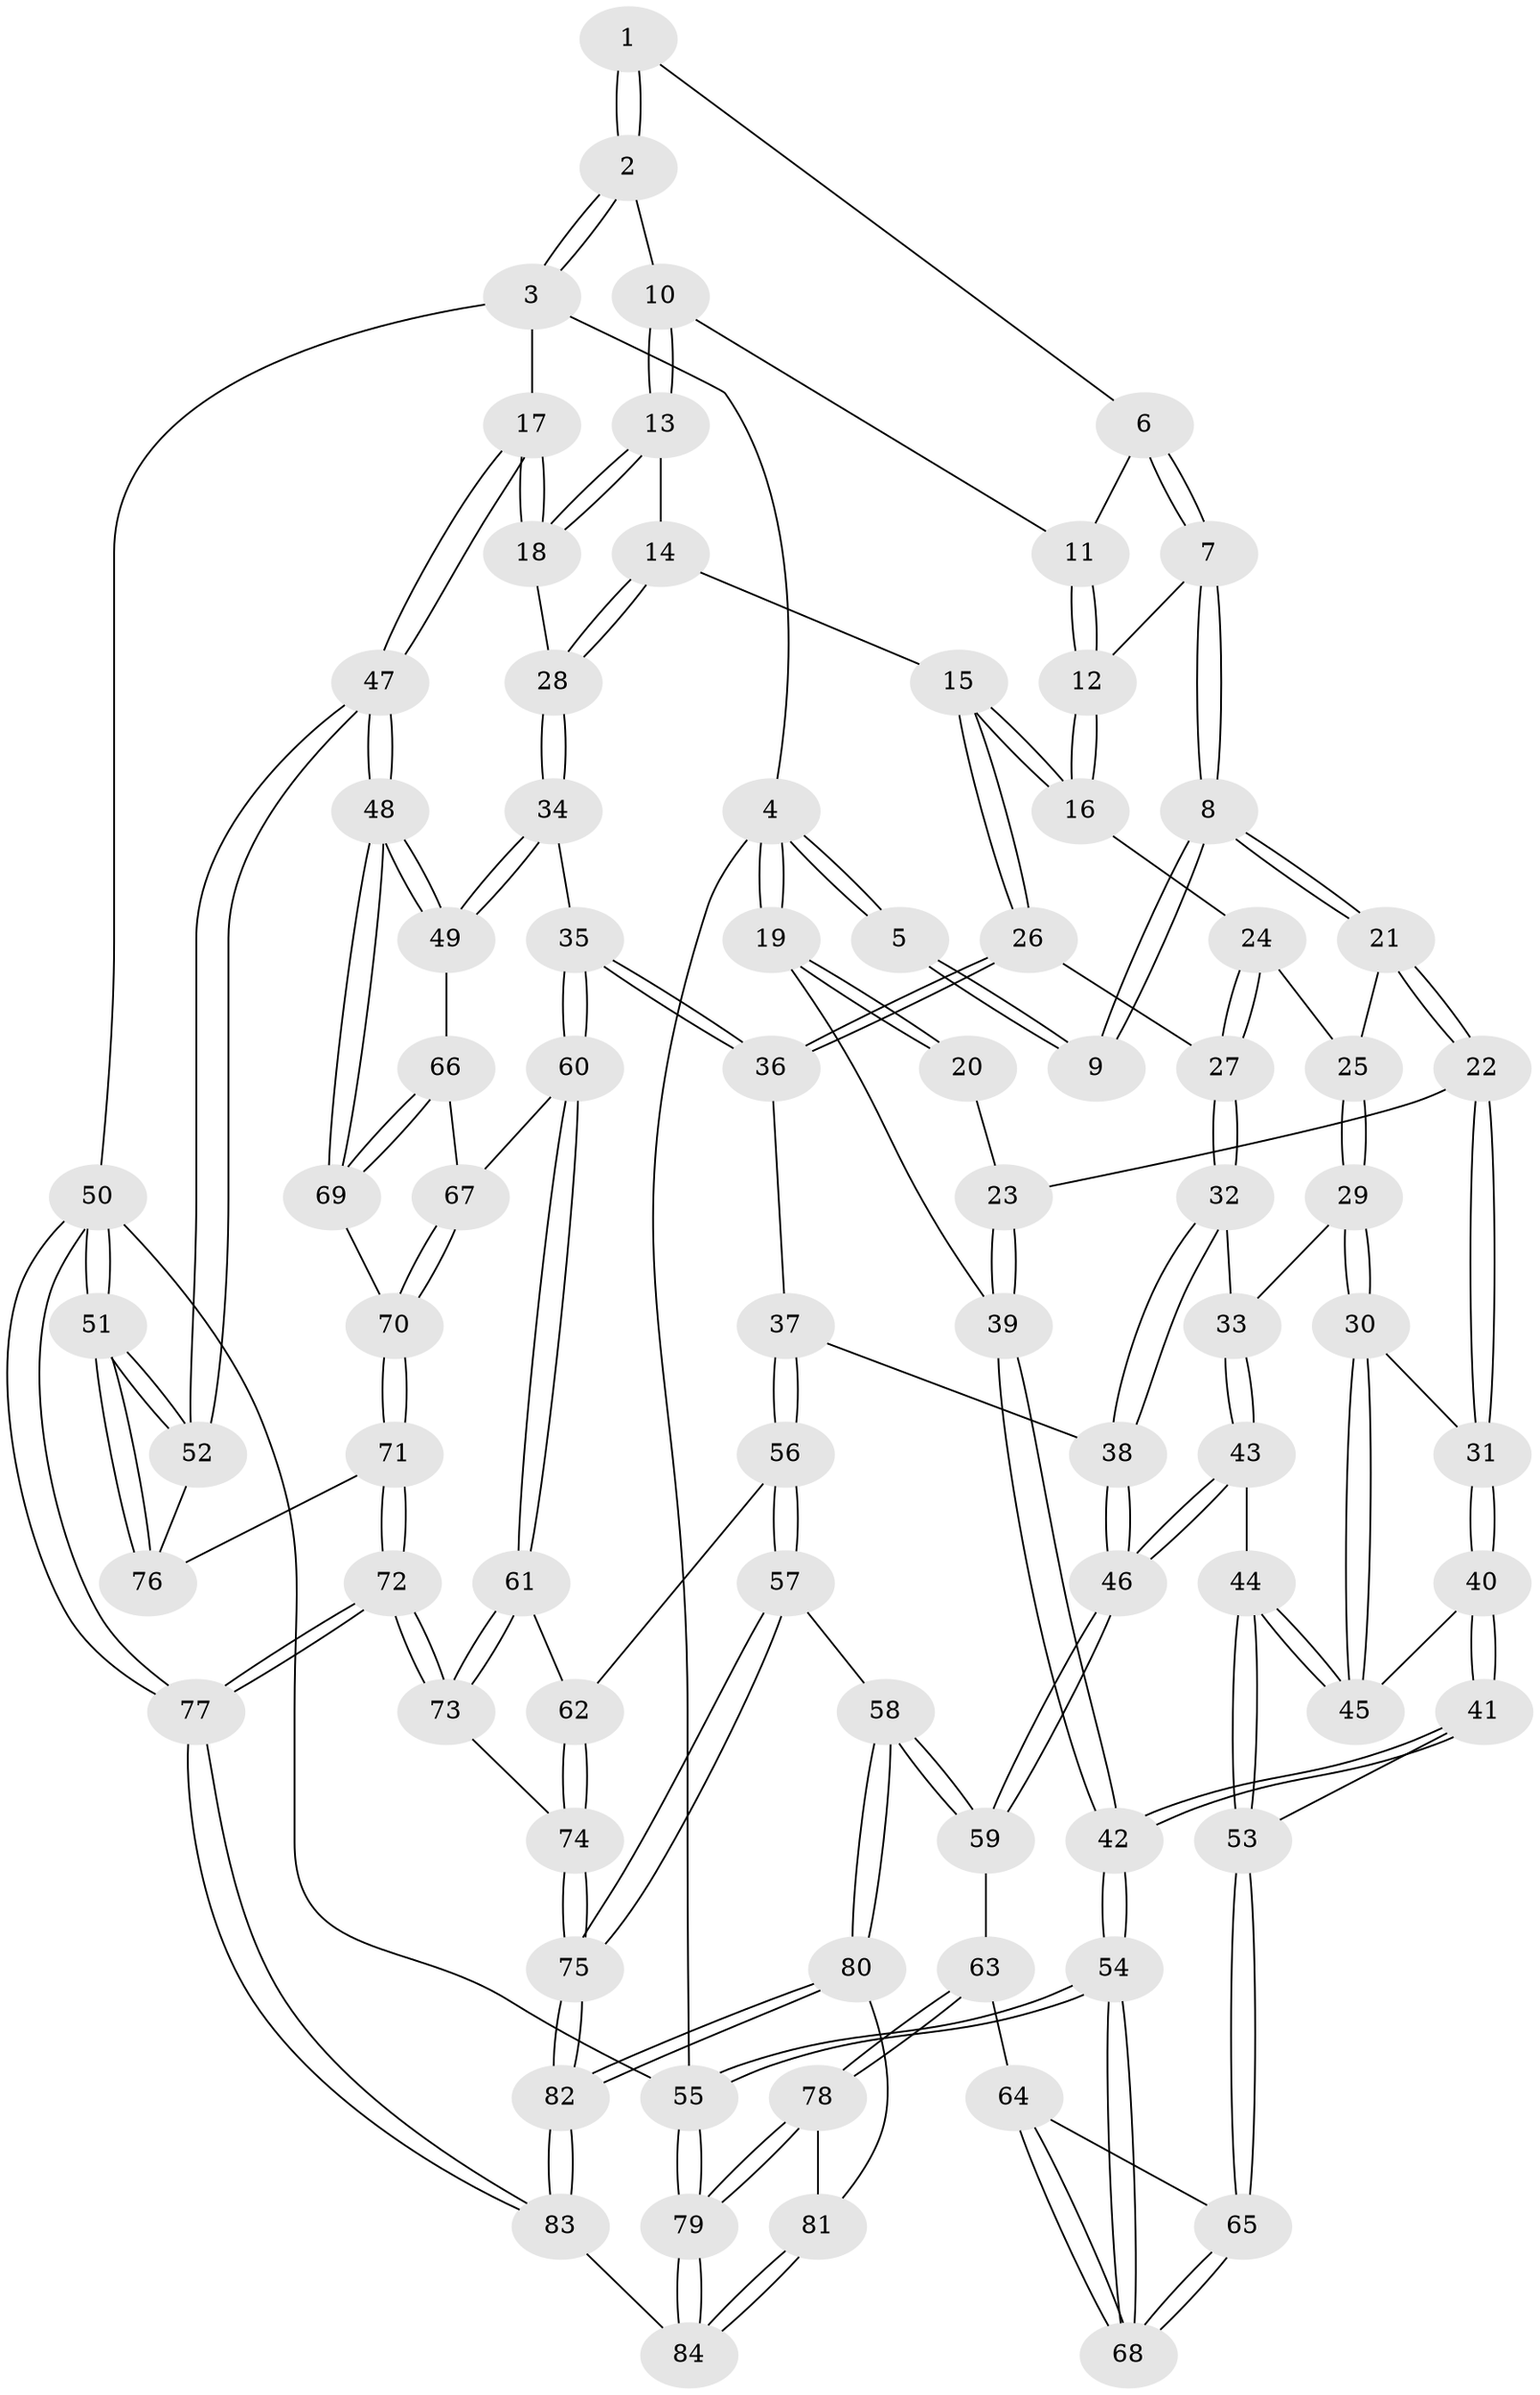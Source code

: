 // coarse degree distribution, {3: 0.4523809523809524, 2: 0.07142857142857142, 5: 0.023809523809523808, 4: 0.42857142857142855, 6: 0.023809523809523808}
// Generated by graph-tools (version 1.1) at 2025/38/03/04/25 23:38:22]
// undirected, 84 vertices, 207 edges
graph export_dot {
  node [color=gray90,style=filled];
  1 [pos="+0.35669612071179946+0"];
  2 [pos="+0.7180420390901706+0"];
  3 [pos="+1+0"];
  4 [pos="+0+0"];
  5 [pos="+0.21531794976600308+0"];
  6 [pos="+0.35633313577487513+0"];
  7 [pos="+0.33612922082440205+0.06135246065196432"];
  8 [pos="+0.21634721627762166+0.19226650966305278"];
  9 [pos="+0.14918317973294265+0.05337076283086596"];
  10 [pos="+0.5092758563589362+0.09130046571516266"];
  11 [pos="+0.45940086656177853+0.09571999575793066"];
  12 [pos="+0.4141252284745684+0.1615154524419728"];
  13 [pos="+0.5172159716214727+0.12665771599113976"];
  14 [pos="+0.5333997654353914+0.23863075514810955"];
  15 [pos="+0.4958708892069123+0.2681220047494403"];
  16 [pos="+0.41730864604356666+0.22572802626740698"];
  17 [pos="+1+0"];
  18 [pos="+0.9563213828430671+0.09341500009828868"];
  19 [pos="+0+0"];
  20 [pos="+0.09071210923202662+0.06517643643643335"];
  21 [pos="+0.2154903457339993+0.20646843373895044"];
  22 [pos="+0.03338145942525117+0.26390534939725296"];
  23 [pos="+0+0.25115191007662346"];
  24 [pos="+0.34148942020070866+0.23439988452555585"];
  25 [pos="+0.2468789266570572+0.23873913697927526"];
  26 [pos="+0.49535263804966406+0.28977732390206823"];
  27 [pos="+0.3889967262531995+0.3774870767240486"];
  28 [pos="+0.9120761918941251+0.14570322582793963"];
  29 [pos="+0.25870549441667934+0.3428837836816708"];
  30 [pos="+0.2168080432138718+0.40333063348938203"];
  31 [pos="+0.12354709698332735+0.4157116196446097"];
  32 [pos="+0.3748959367219378+0.39165897498535124"];
  33 [pos="+0.3334810561444466+0.3850299975853858"];
  34 [pos="+0.7699597419250799+0.47544759090304706"];
  35 [pos="+0.7369469662927858+0.4989822310152591"];
  36 [pos="+0.5870928249198097+0.4837253540556641"];
  37 [pos="+0.4801728534880917+0.5429032300201491"];
  38 [pos="+0.4513687295689167+0.5407969571843699"];
  39 [pos="+0+0.2641778320897811"];
  40 [pos="+0.08189480277095831+0.4871308422147479"];
  41 [pos="+0.06209156060467849+0.5151908357558667"];
  42 [pos="+0+0.48981886852907547"];
  43 [pos="+0.2889705646040776+0.5751564295880593"];
  44 [pos="+0.27122371583518295+0.5713812144232058"];
  45 [pos="+0.23716377064581382+0.4819716029119903"];
  46 [pos="+0.32249064075740774+0.5892701952417088"];
  47 [pos="+1+0.6694220656845878"];
  48 [pos="+1+0.6663620169911217"];
  49 [pos="+0.9923143445432282+0.6224160657514728"];
  50 [pos="+1+1"];
  51 [pos="+1+1"];
  52 [pos="+1+0.6811184370519835"];
  53 [pos="+0.15173124400085491+0.6128724996696483"];
  54 [pos="+0+0.7993321105833454"];
  55 [pos="+0+1"];
  56 [pos="+0.5212121689921875+0.7542191472936574"];
  57 [pos="+0.5012967241385545+0.7673729614119105"];
  58 [pos="+0.38475907105663865+0.8165680159581535"];
  59 [pos="+0.34469092571880106+0.7938857249708859"];
  60 [pos="+0.7216152185884659+0.6655859411653846"];
  61 [pos="+0.6874159847370179+0.7136913926901545"];
  62 [pos="+0.5799644758548786+0.7610229828217748"];
  63 [pos="+0.20164540142137588+0.8226029113037713"];
  64 [pos="+0.17744475908670096+0.7965872463763257"];
  65 [pos="+0.14279726352226885+0.6373623047546858"];
  66 [pos="+0.9319551441377869+0.672194683335145"];
  67 [pos="+0.8192256296498598+0.7290722489299863"];
  68 [pos="+0+0.781169261146501"];
  69 [pos="+0.874491914858228+0.8002476754893413"];
  70 [pos="+0.8669510767767343+0.8059891438661053"];
  71 [pos="+0.8642292428762496+0.8438771668677093"];
  72 [pos="+0.7790786567742808+0.9086632422169156"];
  73 [pos="+0.7512028930670658+0.88411344398427"];
  74 [pos="+0.6189128632201661+0.8834180418545329"];
  75 [pos="+0.5655277241131235+0.9854523004923742"];
  76 [pos="+0.9075783215131235+0.8627760270495891"];
  77 [pos="+0.7729590307252383+1"];
  78 [pos="+0.1765973996872833+0.8974557146581369"];
  79 [pos="+0+1"];
  80 [pos="+0.3979916395453987+0.8941758629623907"];
  81 [pos="+0.2761821623375509+0.9757682930197613"];
  82 [pos="+0.5242576786310653+1"];
  83 [pos="+0.5401476912943903+1"];
  84 [pos="+0.3084583738468097+1"];
  1 -- 2;
  1 -- 2;
  1 -- 6;
  2 -- 3;
  2 -- 3;
  2 -- 10;
  3 -- 4;
  3 -- 17;
  3 -- 50;
  4 -- 5;
  4 -- 5;
  4 -- 19;
  4 -- 19;
  4 -- 55;
  5 -- 9;
  5 -- 9;
  6 -- 7;
  6 -- 7;
  6 -- 11;
  7 -- 8;
  7 -- 8;
  7 -- 12;
  8 -- 9;
  8 -- 9;
  8 -- 21;
  8 -- 21;
  10 -- 11;
  10 -- 13;
  10 -- 13;
  11 -- 12;
  11 -- 12;
  12 -- 16;
  12 -- 16;
  13 -- 14;
  13 -- 18;
  13 -- 18;
  14 -- 15;
  14 -- 28;
  14 -- 28;
  15 -- 16;
  15 -- 16;
  15 -- 26;
  15 -- 26;
  16 -- 24;
  17 -- 18;
  17 -- 18;
  17 -- 47;
  17 -- 47;
  18 -- 28;
  19 -- 20;
  19 -- 20;
  19 -- 39;
  20 -- 23;
  21 -- 22;
  21 -- 22;
  21 -- 25;
  22 -- 23;
  22 -- 31;
  22 -- 31;
  23 -- 39;
  23 -- 39;
  24 -- 25;
  24 -- 27;
  24 -- 27;
  25 -- 29;
  25 -- 29;
  26 -- 27;
  26 -- 36;
  26 -- 36;
  27 -- 32;
  27 -- 32;
  28 -- 34;
  28 -- 34;
  29 -- 30;
  29 -- 30;
  29 -- 33;
  30 -- 31;
  30 -- 45;
  30 -- 45;
  31 -- 40;
  31 -- 40;
  32 -- 33;
  32 -- 38;
  32 -- 38;
  33 -- 43;
  33 -- 43;
  34 -- 35;
  34 -- 49;
  34 -- 49;
  35 -- 36;
  35 -- 36;
  35 -- 60;
  35 -- 60;
  36 -- 37;
  37 -- 38;
  37 -- 56;
  37 -- 56;
  38 -- 46;
  38 -- 46;
  39 -- 42;
  39 -- 42;
  40 -- 41;
  40 -- 41;
  40 -- 45;
  41 -- 42;
  41 -- 42;
  41 -- 53;
  42 -- 54;
  42 -- 54;
  43 -- 44;
  43 -- 46;
  43 -- 46;
  44 -- 45;
  44 -- 45;
  44 -- 53;
  44 -- 53;
  46 -- 59;
  46 -- 59;
  47 -- 48;
  47 -- 48;
  47 -- 52;
  47 -- 52;
  48 -- 49;
  48 -- 49;
  48 -- 69;
  48 -- 69;
  49 -- 66;
  50 -- 51;
  50 -- 51;
  50 -- 77;
  50 -- 77;
  50 -- 55;
  51 -- 52;
  51 -- 52;
  51 -- 76;
  51 -- 76;
  52 -- 76;
  53 -- 65;
  53 -- 65;
  54 -- 55;
  54 -- 55;
  54 -- 68;
  54 -- 68;
  55 -- 79;
  55 -- 79;
  56 -- 57;
  56 -- 57;
  56 -- 62;
  57 -- 58;
  57 -- 75;
  57 -- 75;
  58 -- 59;
  58 -- 59;
  58 -- 80;
  58 -- 80;
  59 -- 63;
  60 -- 61;
  60 -- 61;
  60 -- 67;
  61 -- 62;
  61 -- 73;
  61 -- 73;
  62 -- 74;
  62 -- 74;
  63 -- 64;
  63 -- 78;
  63 -- 78;
  64 -- 65;
  64 -- 68;
  64 -- 68;
  65 -- 68;
  65 -- 68;
  66 -- 67;
  66 -- 69;
  66 -- 69;
  67 -- 70;
  67 -- 70;
  69 -- 70;
  70 -- 71;
  70 -- 71;
  71 -- 72;
  71 -- 72;
  71 -- 76;
  72 -- 73;
  72 -- 73;
  72 -- 77;
  72 -- 77;
  73 -- 74;
  74 -- 75;
  74 -- 75;
  75 -- 82;
  75 -- 82;
  77 -- 83;
  77 -- 83;
  78 -- 79;
  78 -- 79;
  78 -- 81;
  79 -- 84;
  79 -- 84;
  80 -- 81;
  80 -- 82;
  80 -- 82;
  81 -- 84;
  81 -- 84;
  82 -- 83;
  82 -- 83;
  83 -- 84;
}
